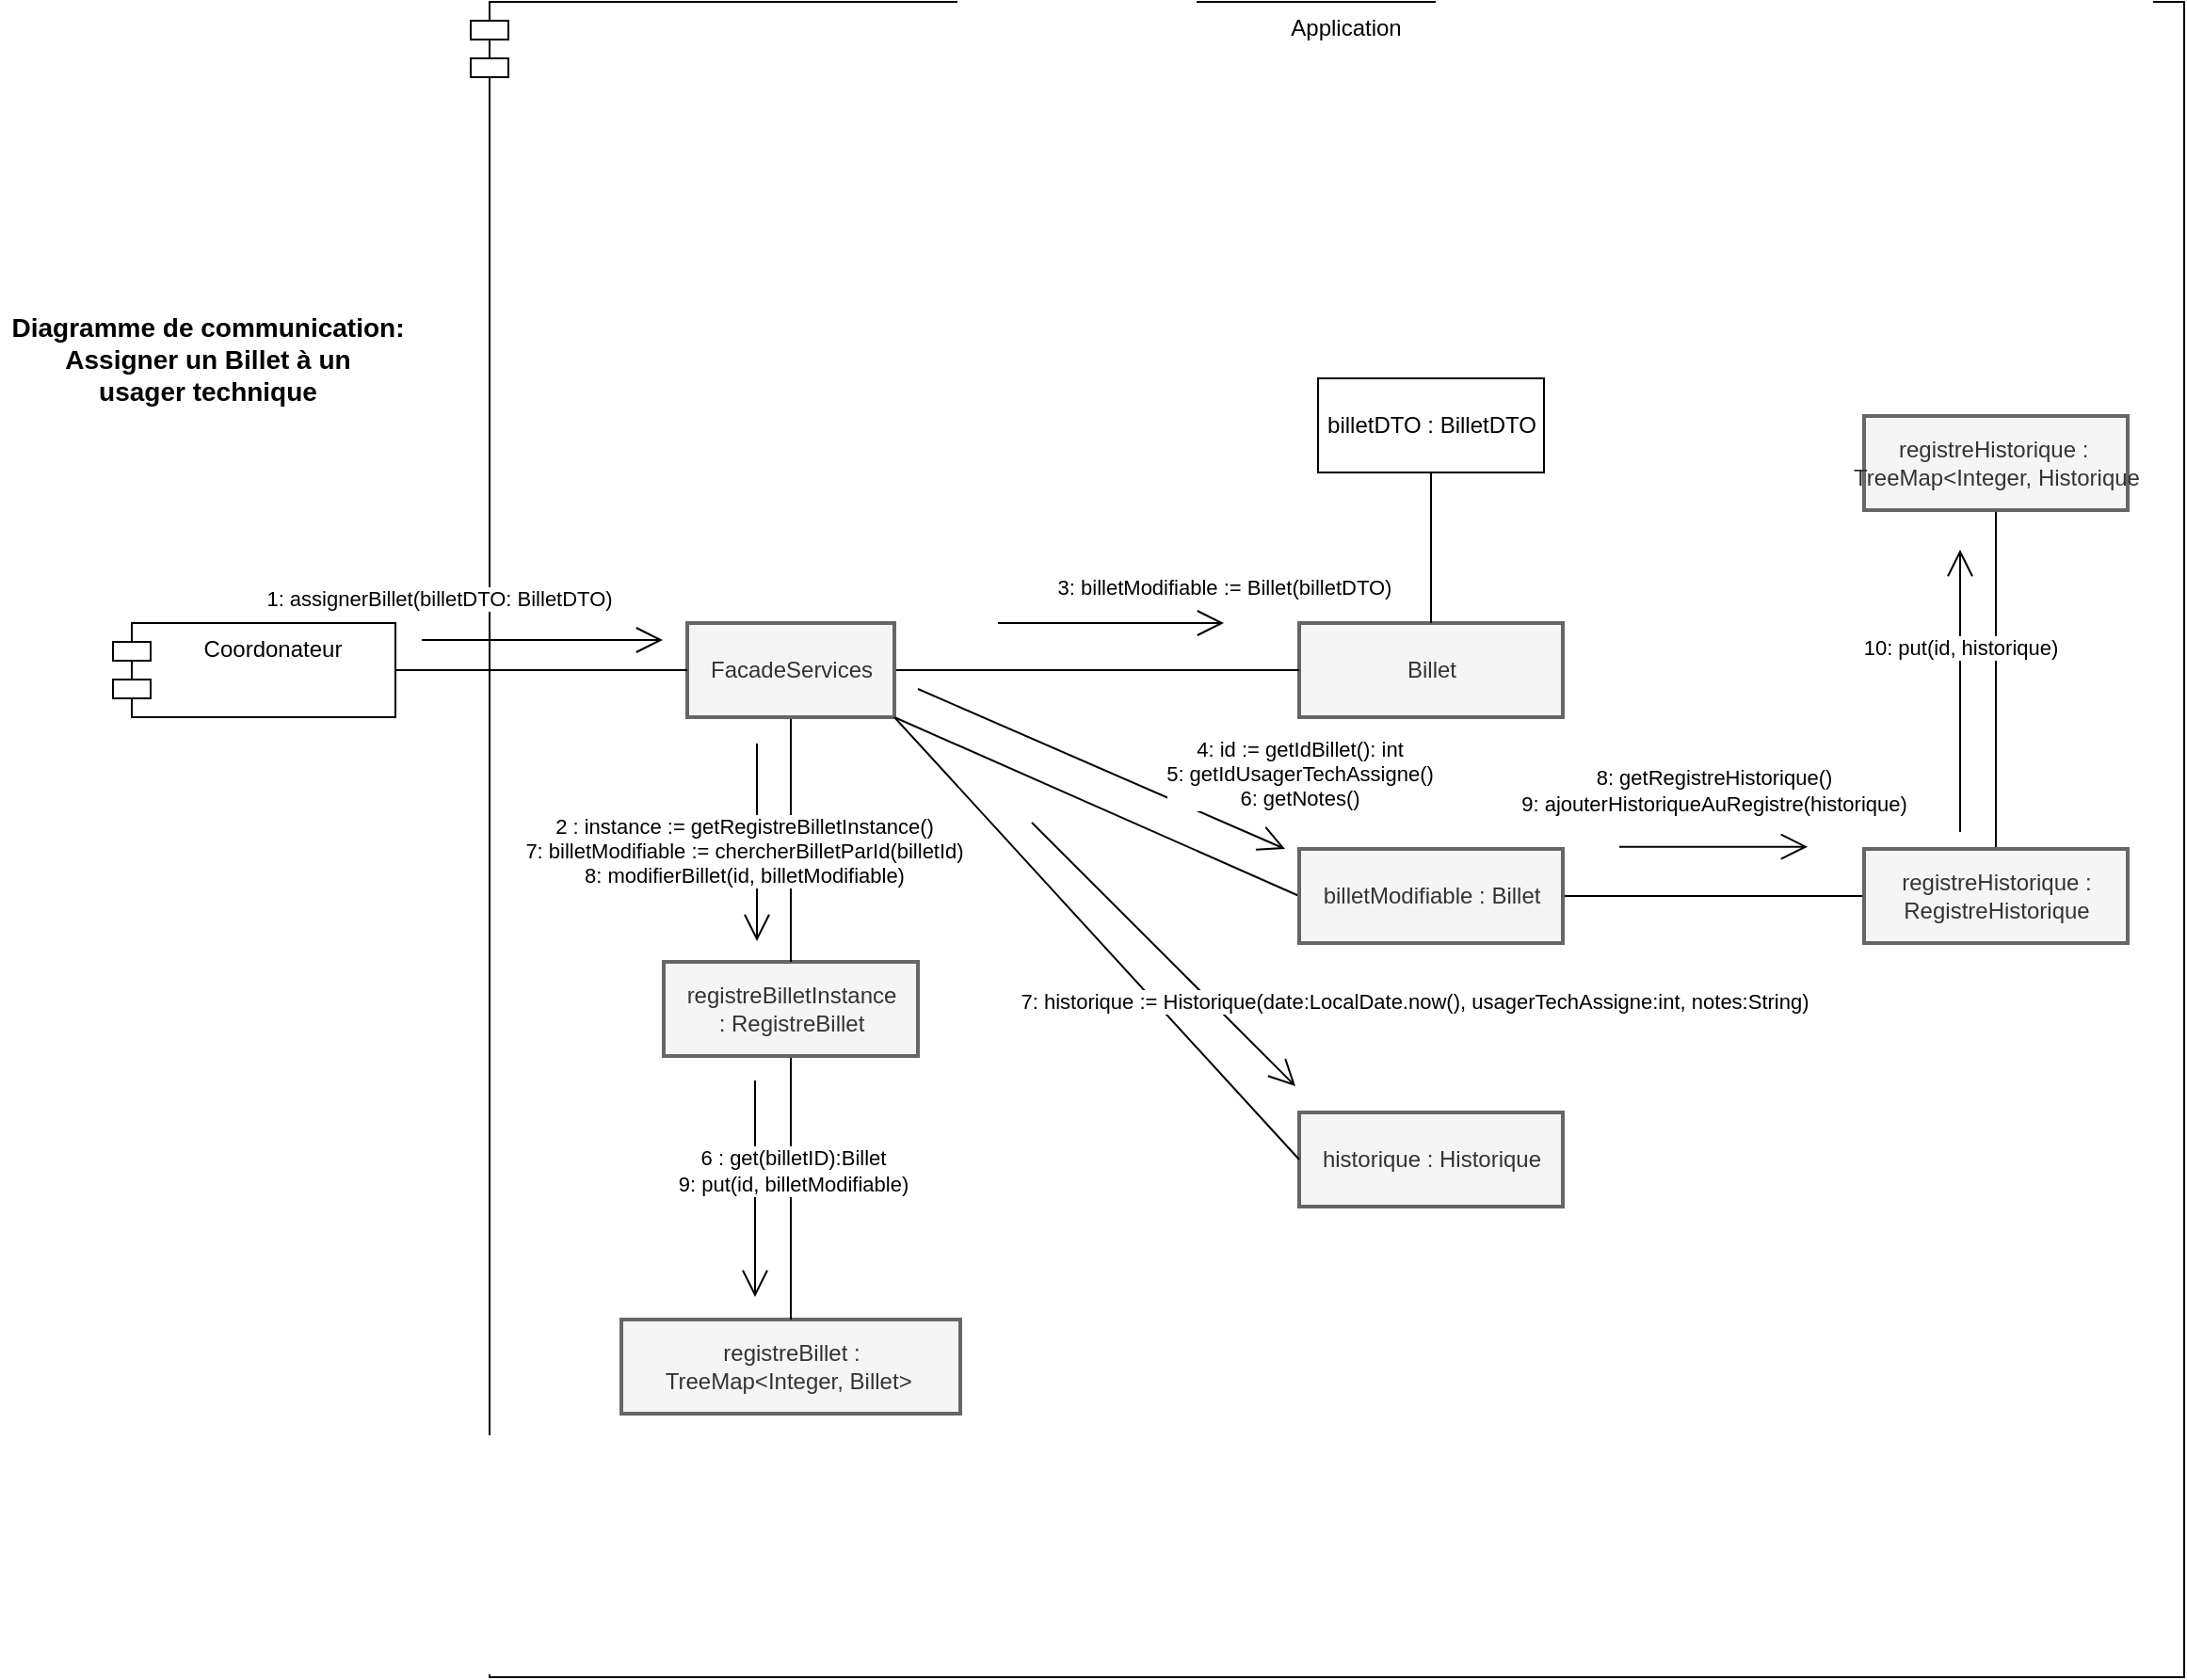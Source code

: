 <mxfile version="18.1.3" type="github">
  <diagram id="K1A0gdIgGlU09U6Z1tWm" name="Page-1">
    <mxGraphModel dx="2065" dy="2262" grid="1" gridSize="10" guides="1" tooltips="1" connect="1" arrows="1" fold="1" page="1" pageScale="1" pageWidth="850" pageHeight="1100" math="0" shadow="0">
      <root>
        <mxCell id="0" />
        <mxCell id="1" parent="0" />
        <mxCell id="Q0hlBnye1vxd4wSXMvIL-1" value="Coordonateur" style="shape=module;align=left;spacingLeft=20;align=center;verticalAlign=top;" parent="1" vertex="1">
          <mxGeometry x="-660" y="-760" width="150" height="50" as="geometry" />
        </mxCell>
        <mxCell id="Q0hlBnye1vxd4wSXMvIL-2" value="Application" style="shape=module;align=left;spacingLeft=20;align=center;verticalAlign=top;" parent="1" vertex="1">
          <mxGeometry x="-470" y="-1090" width="910" height="890" as="geometry" />
        </mxCell>
        <mxCell id="Q0hlBnye1vxd4wSXMvIL-3" value="registreBillet : &lt;br&gt;TreeMap&amp;lt;Integer, Billet&amp;gt;&amp;nbsp;" style="html=1;strokeWidth=2;fillColor=#f5f5f5;fontColor=#333333;strokeColor=#666666;" parent="1" vertex="1">
          <mxGeometry x="-390" y="-390" width="180" height="50" as="geometry" />
        </mxCell>
        <mxCell id="Q0hlBnye1vxd4wSXMvIL-4" value="Billet" style="html=1;strokeWidth=2;fillColor=#f5f5f5;fontColor=#333333;strokeColor=#666666;" parent="1" vertex="1">
          <mxGeometry x="-30" y="-760" width="140" height="50" as="geometry" />
        </mxCell>
        <mxCell id="Q0hlBnye1vxd4wSXMvIL-6" style="edgeStyle=orthogonalEdgeStyle;rounded=0;orthogonalLoop=1;jettySize=auto;html=1;exitX=0.5;exitY=1;exitDx=0;exitDy=0;entryX=0.5;entryY=0;entryDx=0;entryDy=0;endArrow=none;endFill=0;" parent="1" source="Q0hlBnye1vxd4wSXMvIL-7" target="Q0hlBnye1vxd4wSXMvIL-3" edge="1">
          <mxGeometry relative="1" as="geometry" />
        </mxCell>
        <mxCell id="s4aZlPcwz5mY8ynWsoka-4" style="edgeStyle=orthogonalEdgeStyle;rounded=0;orthogonalLoop=1;jettySize=auto;html=1;entryX=0.5;entryY=1;entryDx=0;entryDy=0;endArrow=none;endFill=0;exitX=0.5;exitY=0;exitDx=0;exitDy=0;" parent="1" source="Q0hlBnye1vxd4wSXMvIL-4" target="s4aZlPcwz5mY8ynWsoka-1" edge="1">
          <mxGeometry relative="1" as="geometry" />
        </mxCell>
        <mxCell id="Q0hlBnye1vxd4wSXMvIL-7" value="registreBilletInstance &lt;br&gt;: RegistreBillet" style="html=1;strokeWidth=2;fillColor=#f5f5f5;fontColor=#333333;strokeColor=#666666;" parent="1" vertex="1">
          <mxGeometry x="-367.5" y="-580" width="135" height="50" as="geometry" />
        </mxCell>
        <mxCell id="Q0hlBnye1vxd4wSXMvIL-8" style="edgeStyle=orthogonalEdgeStyle;rounded=0;orthogonalLoop=1;jettySize=auto;html=1;entryX=0.5;entryY=0;entryDx=0;entryDy=0;endArrow=none;endFill=0;" parent="1" source="Q0hlBnye1vxd4wSXMvIL-9" target="Q0hlBnye1vxd4wSXMvIL-7" edge="1">
          <mxGeometry relative="1" as="geometry" />
        </mxCell>
        <mxCell id="s4aZlPcwz5mY8ynWsoka-8" style="edgeStyle=orthogonalEdgeStyle;rounded=0;orthogonalLoop=1;jettySize=auto;html=1;endArrow=none;endFill=0;" parent="1" source="Q0hlBnye1vxd4wSXMvIL-9" target="Q0hlBnye1vxd4wSXMvIL-4" edge="1">
          <mxGeometry relative="1" as="geometry" />
        </mxCell>
        <mxCell id="rW0M4Xy_rFsf5ODnMl7E-7" style="rounded=0;orthogonalLoop=1;jettySize=auto;html=1;entryX=0;entryY=0.5;entryDx=0;entryDy=0;exitX=1;exitY=1;exitDx=0;exitDy=0;endArrow=none;endFill=0;" edge="1" parent="1" source="Q0hlBnye1vxd4wSXMvIL-9" target="rW0M4Xy_rFsf5ODnMl7E-4">
          <mxGeometry relative="1" as="geometry" />
        </mxCell>
        <mxCell id="Q0hlBnye1vxd4wSXMvIL-9" value="FacadeServices" style="html=1;strokeWidth=2;fillColor=#f5f5f5;fontColor=#333333;strokeColor=#666666;" parent="1" vertex="1">
          <mxGeometry x="-355" y="-760" width="110" height="50" as="geometry" />
        </mxCell>
        <mxCell id="Q0hlBnye1vxd4wSXMvIL-10" value="" style="endArrow=open;endFill=1;endSize=12;html=1;rounded=0;" parent="1" edge="1">
          <mxGeometry width="160" relative="1" as="geometry">
            <mxPoint x="-496" y="-751" as="sourcePoint" />
            <mxPoint x="-368" y="-751" as="targetPoint" />
          </mxGeometry>
        </mxCell>
        <mxCell id="Q0hlBnye1vxd4wSXMvIL-11" value="1: assignerBillet(billetDTO: BilletDTO)" style="edgeLabel;html=1;align=center;verticalAlign=middle;resizable=0;points=[];" parent="Q0hlBnye1vxd4wSXMvIL-10" connectable="0" vertex="1">
          <mxGeometry x="0.176" relative="1" as="geometry">
            <mxPoint x="-67" y="-22" as="offset" />
          </mxGeometry>
        </mxCell>
        <mxCell id="Q0hlBnye1vxd4wSXMvIL-12" value="" style="endArrow=open;endFill=1;endSize=12;html=1;rounded=0;exitX=1;exitY=0.5;exitDx=0;exitDy=0;" parent="1" edge="1">
          <mxGeometry width="160" relative="1" as="geometry">
            <mxPoint x="-232.5" y="-725" as="sourcePoint" />
            <mxPoint x="-37.5" y="-640" as="targetPoint" />
          </mxGeometry>
        </mxCell>
        <mxCell id="Q0hlBnye1vxd4wSXMvIL-13" value="4: id := getIdBillet(): int&lt;br&gt;5: getIdUsagerTechAssigne()&lt;br&gt;6: getNotes()" style="edgeLabel;html=1;align=center;verticalAlign=middle;resizable=0;points=[];" parent="Q0hlBnye1vxd4wSXMvIL-12" connectable="0" vertex="1">
          <mxGeometry x="0.176" relative="1" as="geometry">
            <mxPoint x="88" y="-5" as="offset" />
          </mxGeometry>
        </mxCell>
        <mxCell id="Q0hlBnye1vxd4wSXMvIL-14" value="" style="endArrow=open;endFill=1;endSize=12;html=1;rounded=0;" parent="1" edge="1">
          <mxGeometry width="160" relative="1" as="geometry">
            <mxPoint x="-318" y="-696" as="sourcePoint" />
            <mxPoint x="-318" y="-591" as="targetPoint" />
            <Array as="points" />
          </mxGeometry>
        </mxCell>
        <mxCell id="Q0hlBnye1vxd4wSXMvIL-15" value="2 : instance := getRegistreBilletInstance()&lt;br&gt;7: billetModifiable := chercherBilletParId(billetId)&lt;br&gt;8: modifierBillet(id, billetModifiable)" style="edgeLabel;html=1;align=center;verticalAlign=middle;resizable=0;points=[];" parent="Q0hlBnye1vxd4wSXMvIL-14" connectable="0" vertex="1">
          <mxGeometry x="0.176" relative="1" as="geometry">
            <mxPoint x="-7" y="-5" as="offset" />
          </mxGeometry>
        </mxCell>
        <mxCell id="Q0hlBnye1vxd4wSXMvIL-16" value="" style="endArrow=open;endFill=1;endSize=12;html=1;rounded=0;" parent="1" edge="1">
          <mxGeometry width="160" relative="1" as="geometry">
            <mxPoint x="-319" y="-517" as="sourcePoint" />
            <mxPoint x="-319" y="-402" as="targetPoint" />
          </mxGeometry>
        </mxCell>
        <mxCell id="Q0hlBnye1vxd4wSXMvIL-17" value="6 : get(billetID):Billet&lt;br&gt;9: put(id, billetModifiable)" style="edgeLabel;html=1;align=center;verticalAlign=middle;resizable=0;points=[];" parent="Q0hlBnye1vxd4wSXMvIL-16" connectable="0" vertex="1">
          <mxGeometry x="0.176" relative="1" as="geometry">
            <mxPoint x="20" y="-20" as="offset" />
          </mxGeometry>
        </mxCell>
        <mxCell id="Q0hlBnye1vxd4wSXMvIL-18" value="" style="endArrow=none;html=1;rounded=0;exitX=1;exitY=0.5;exitDx=0;exitDy=0;entryX=0;entryY=0.5;entryDx=0;entryDy=0;" parent="1" source="Q0hlBnye1vxd4wSXMvIL-1" target="Q0hlBnye1vxd4wSXMvIL-9" edge="1">
          <mxGeometry width="50" height="50" relative="1" as="geometry">
            <mxPoint x="-110" y="-590" as="sourcePoint" />
            <mxPoint x="-60" y="-640" as="targetPoint" />
          </mxGeometry>
        </mxCell>
        <mxCell id="Q0hlBnye1vxd4wSXMvIL-20" value="Diagramme de communication:&lt;br style=&quot;font-size: 14px;&quot;&gt;Assigner un Billet à un&lt;br&gt;usager technique" style="text;html=1;align=center;verticalAlign=middle;resizable=0;points=[];autosize=1;strokeColor=none;fillColor=none;fontStyle=1;fontSize=14;" parent="1" vertex="1">
          <mxGeometry x="-720" y="-930" width="220" height="60" as="geometry" />
        </mxCell>
        <mxCell id="s4aZlPcwz5mY8ynWsoka-1" value="billetDTO : BilletDTO" style="html=1;" parent="1" vertex="1">
          <mxGeometry x="-20" y="-890" width="120" height="50" as="geometry" />
        </mxCell>
        <mxCell id="rW0M4Xy_rFsf5ODnMl7E-1" value="historique : Historique" style="html=1;strokeWidth=2;fillColor=#f5f5f5;fontColor=#333333;strokeColor=#666666;" vertex="1" parent="1">
          <mxGeometry x="-30" y="-500" width="140" height="50" as="geometry" />
        </mxCell>
        <mxCell id="rW0M4Xy_rFsf5ODnMl7E-13" style="edgeStyle=none;rounded=0;orthogonalLoop=1;jettySize=auto;html=1;exitX=0.5;exitY=0;exitDx=0;exitDy=0;entryX=0.5;entryY=0;entryDx=0;entryDy=0;endArrow=none;endFill=0;" edge="1" parent="1" source="rW0M4Xy_rFsf5ODnMl7E-2" target="rW0M4Xy_rFsf5ODnMl7E-3">
          <mxGeometry relative="1" as="geometry" />
        </mxCell>
        <mxCell id="rW0M4Xy_rFsf5ODnMl7E-2" value="registreHistorique :&amp;nbsp;&lt;br&gt;TreeMap&amp;lt;Integer, Historique" style="html=1;strokeWidth=2;fillColor=#f5f5f5;fontColor=#333333;strokeColor=#666666;" vertex="1" parent="1">
          <mxGeometry x="270" y="-870" width="140" height="50" as="geometry" />
        </mxCell>
        <mxCell id="rW0M4Xy_rFsf5ODnMl7E-14" style="edgeStyle=none;rounded=0;orthogonalLoop=1;jettySize=auto;html=1;entryX=1;entryY=0.5;entryDx=0;entryDy=0;endArrow=none;endFill=0;" edge="1" parent="1" source="rW0M4Xy_rFsf5ODnMl7E-3" target="rW0M4Xy_rFsf5ODnMl7E-4">
          <mxGeometry relative="1" as="geometry" />
        </mxCell>
        <mxCell id="rW0M4Xy_rFsf5ODnMl7E-3" value="registreHistorique : &lt;br&gt;RegistreHistorique" style="html=1;strokeWidth=2;fillColor=#f5f5f5;fontColor=#333333;strokeColor=#666666;" vertex="1" parent="1">
          <mxGeometry x="270" y="-640" width="140" height="50" as="geometry" />
        </mxCell>
        <mxCell id="rW0M4Xy_rFsf5ODnMl7E-8" style="edgeStyle=none;rounded=0;orthogonalLoop=1;jettySize=auto;html=1;entryX=0;entryY=0.5;entryDx=0;entryDy=0;endArrow=none;endFill=0;exitX=1;exitY=1;exitDx=0;exitDy=0;" edge="1" parent="1" source="Q0hlBnye1vxd4wSXMvIL-9" target="rW0M4Xy_rFsf5ODnMl7E-1">
          <mxGeometry relative="1" as="geometry" />
        </mxCell>
        <mxCell id="rW0M4Xy_rFsf5ODnMl7E-4" value="billetModifiable : Billet" style="html=1;strokeWidth=2;fillColor=#f5f5f5;fontColor=#333333;strokeColor=#666666;" vertex="1" parent="1">
          <mxGeometry x="-30" y="-640" width="140" height="50" as="geometry" />
        </mxCell>
        <mxCell id="rW0M4Xy_rFsf5ODnMl7E-5" value="" style="endArrow=open;endFill=1;endSize=12;html=1;rounded=0;" edge="1" parent="1">
          <mxGeometry width="160" relative="1" as="geometry">
            <mxPoint x="-190" y="-760" as="sourcePoint" />
            <mxPoint x="-70" y="-760" as="targetPoint" />
          </mxGeometry>
        </mxCell>
        <mxCell id="rW0M4Xy_rFsf5ODnMl7E-6" value="3: billetModifiable := Billet(billetDTO)" style="edgeLabel;html=1;align=center;verticalAlign=middle;resizable=0;points=[];" connectable="0" vertex="1" parent="rW0M4Xy_rFsf5ODnMl7E-5">
          <mxGeometry x="0.176" relative="1" as="geometry">
            <mxPoint x="49" y="-19" as="offset" />
          </mxGeometry>
        </mxCell>
        <mxCell id="rW0M4Xy_rFsf5ODnMl7E-9" value="" style="endArrow=open;endFill=1;endSize=12;html=1;rounded=0;exitX=1;exitY=0.5;exitDx=0;exitDy=0;entryX=0;entryY=0;entryDx=0;entryDy=0;" edge="1" parent="1">
          <mxGeometry width="160" relative="1" as="geometry">
            <mxPoint x="-172.0" y="-654" as="sourcePoint" />
            <mxPoint x="-32.0" y="-514" as="targetPoint" />
          </mxGeometry>
        </mxCell>
        <mxCell id="rW0M4Xy_rFsf5ODnMl7E-10" value="7: historique := Historique(date:LocalDate.now(), usagerTechAssigne:int, notes:String)" style="edgeLabel;html=1;align=center;verticalAlign=middle;resizable=0;points=[];" connectable="0" vertex="1" parent="rW0M4Xy_rFsf5ODnMl7E-9">
          <mxGeometry x="0.176" relative="1" as="geometry">
            <mxPoint x="120" y="12" as="offset" />
          </mxGeometry>
        </mxCell>
        <mxCell id="rW0M4Xy_rFsf5ODnMl7E-11" value="" style="endArrow=open;endFill=1;endSize=12;html=1;rounded=0;entryX=0.25;entryY=1;entryDx=0;entryDy=0;" edge="1" parent="1">
          <mxGeometry width="160" relative="1" as="geometry">
            <mxPoint x="321" y="-649" as="sourcePoint" />
            <mxPoint x="321" y="-799" as="targetPoint" />
          </mxGeometry>
        </mxCell>
        <mxCell id="rW0M4Xy_rFsf5ODnMl7E-15" value="10: put(id, historique)" style="edgeLabel;html=1;align=center;verticalAlign=middle;resizable=0;points=[];" vertex="1" connectable="0" parent="rW0M4Xy_rFsf5ODnMl7E-11">
          <mxGeometry x="0.312" relative="1" as="geometry">
            <mxPoint as="offset" />
          </mxGeometry>
        </mxCell>
        <mxCell id="rW0M4Xy_rFsf5ODnMl7E-16" value="" style="endArrow=open;endFill=1;endSize=12;html=1;rounded=0;" edge="1" parent="1">
          <mxGeometry width="160" relative="1" as="geometry">
            <mxPoint x="140.0" y="-641.18" as="sourcePoint" />
            <mxPoint x="240" y="-641.18" as="targetPoint" />
          </mxGeometry>
        </mxCell>
        <mxCell id="rW0M4Xy_rFsf5ODnMl7E-17" value="8: getRegistreHistorique()&lt;br&gt;9: ajouterHistoriqueAuRegistre(historique)" style="edgeLabel;html=1;align=center;verticalAlign=middle;resizable=0;points=[];" connectable="0" vertex="1" parent="rW0M4Xy_rFsf5ODnMl7E-16">
          <mxGeometry x="0.176" relative="1" as="geometry">
            <mxPoint x="-9" y="-30" as="offset" />
          </mxGeometry>
        </mxCell>
      </root>
    </mxGraphModel>
  </diagram>
</mxfile>
